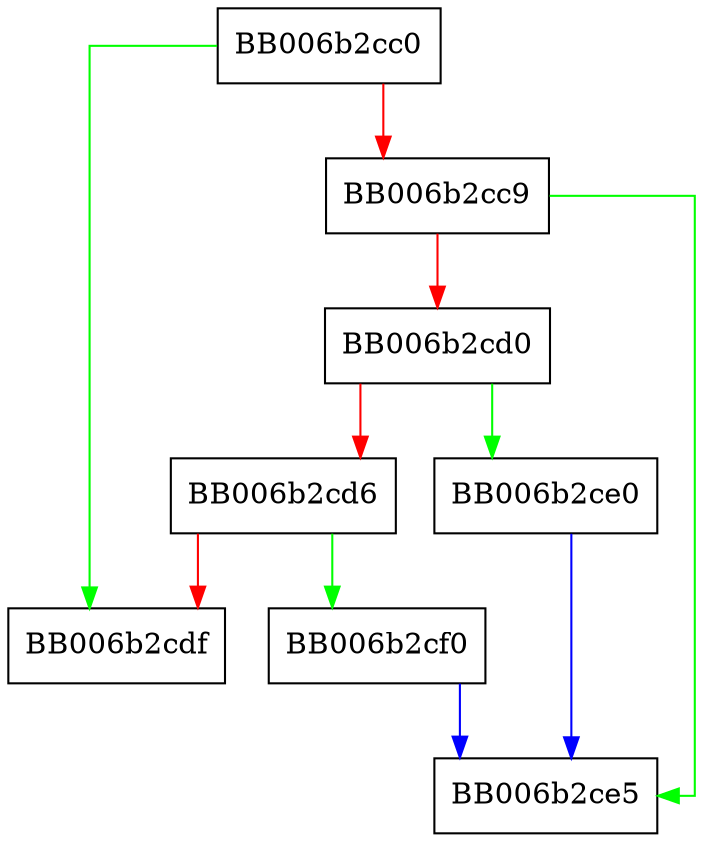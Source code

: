 digraph rsapss_to_PKCS1_der_does_selection {
  node [shape="box"];
  graph [splines=ortho];
  BB006b2cc0 -> BB006b2cdf [color="green"];
  BB006b2cc0 -> BB006b2cc9 [color="red"];
  BB006b2cc9 -> BB006b2ce5 [color="green"];
  BB006b2cc9 -> BB006b2cd0 [color="red"];
  BB006b2cd0 -> BB006b2ce0 [color="green"];
  BB006b2cd0 -> BB006b2cd6 [color="red"];
  BB006b2cd6 -> BB006b2cf0 [color="green"];
  BB006b2cd6 -> BB006b2cdf [color="red"];
  BB006b2ce0 -> BB006b2ce5 [color="blue"];
  BB006b2cf0 -> BB006b2ce5 [color="blue"];
}